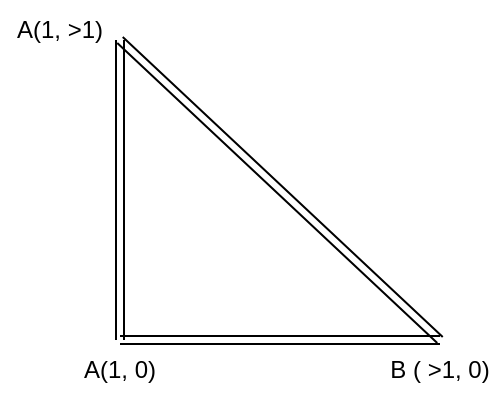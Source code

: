 <mxfile>
    <diagram id="xIJoi2Vy6wXklFB2MiXE" name="Page-1">
        <mxGraphModel dx="322" dy="250" grid="1" gridSize="10" guides="1" tooltips="1" connect="1" arrows="1" fold="1" page="1" pageScale="1" pageWidth="1169" pageHeight="827" background="#FFFFFF" math="0" shadow="0">
            <root>
                <mxCell id="0"/>
                <mxCell id="1" parent="0"/>
                <mxCell id="4" value="" style="shape=link;html=1;strokeColor=#000000;" edge="1" parent="1">
                    <mxGeometry width="100" relative="1" as="geometry">
                        <mxPoint x="340" y="80" as="sourcePoint"/>
                        <mxPoint x="340" y="230" as="targetPoint"/>
                    </mxGeometry>
                </mxCell>
                <mxCell id="5" value="" style="shape=link;html=1;strokeColor=#000000;" edge="1" parent="1">
                    <mxGeometry width="100" relative="1" as="geometry">
                        <mxPoint x="500" y="230" as="sourcePoint"/>
                        <mxPoint x="340" y="230" as="targetPoint"/>
                    </mxGeometry>
                </mxCell>
                <mxCell id="6" value="" style="shape=link;html=1;strokeColor=#000000;" edge="1" parent="1">
                    <mxGeometry width="100" relative="1" as="geometry">
                        <mxPoint x="500" y="230" as="sourcePoint"/>
                        <mxPoint x="340" y="80" as="targetPoint"/>
                    </mxGeometry>
                </mxCell>
                <mxCell id="7" value="A(1, 0)" style="text;html=1;strokeColor=none;fillColor=none;align=center;verticalAlign=middle;whiteSpace=wrap;rounded=0;fontColor=#000000;" vertex="1" parent="1">
                    <mxGeometry x="310" y="230" width="60" height="30" as="geometry"/>
                </mxCell>
                <mxCell id="8" value="B ( &amp;gt;1, 0)" style="text;html=1;strokeColor=none;fillColor=none;align=center;verticalAlign=middle;whiteSpace=wrap;rounded=0;fontColor=#000000;" vertex="1" parent="1">
                    <mxGeometry x="470" y="230" width="60" height="30" as="geometry"/>
                </mxCell>
                <mxCell id="9" value="A(1, &amp;gt;1)" style="text;html=1;strokeColor=none;fillColor=none;align=center;verticalAlign=middle;whiteSpace=wrap;rounded=0;fontColor=#000000;" vertex="1" parent="1">
                    <mxGeometry x="280" y="60" width="60" height="30" as="geometry"/>
                </mxCell>
            </root>
        </mxGraphModel>
    </diagram>
</mxfile>
